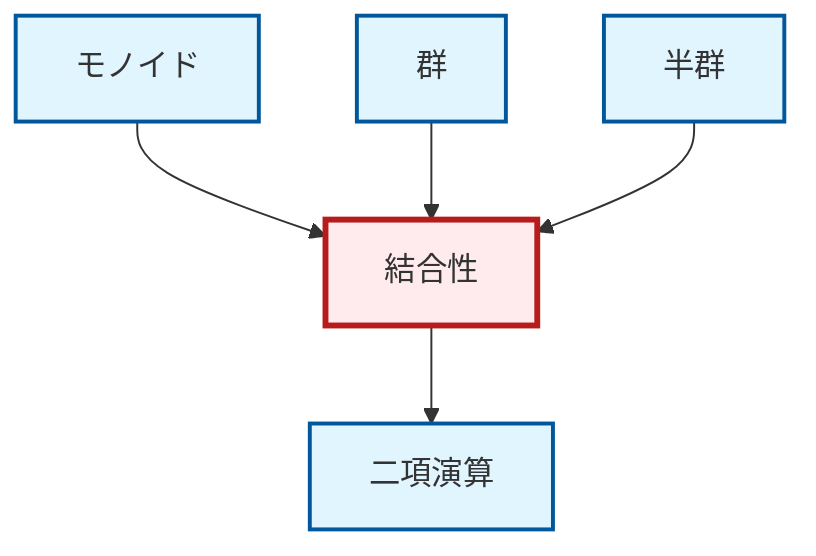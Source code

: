 graph TD
    classDef definition fill:#e1f5fe,stroke:#01579b,stroke-width:2px
    classDef theorem fill:#f3e5f5,stroke:#4a148c,stroke-width:2px
    classDef axiom fill:#fff3e0,stroke:#e65100,stroke-width:2px
    classDef example fill:#e8f5e9,stroke:#1b5e20,stroke-width:2px
    classDef current fill:#ffebee,stroke:#b71c1c,stroke-width:3px
    def-monoid["モノイド"]:::definition
    def-binary-operation["二項演算"]:::definition
    def-associativity["結合性"]:::definition
    def-semigroup["半群"]:::definition
    def-group["群"]:::definition
    def-monoid --> def-associativity
    def-group --> def-associativity
    def-semigroup --> def-associativity
    def-associativity --> def-binary-operation
    class def-associativity current